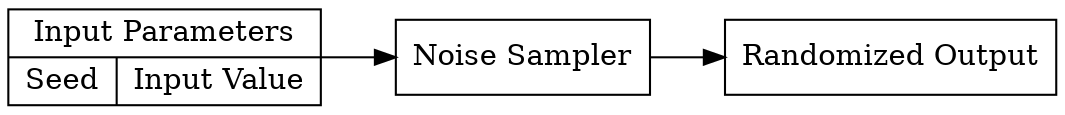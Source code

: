 digraph {

   node [shape=record]
   rankdir=LR

   input [label="Input Parameters|{Seed|Input Value}"]
   sampler [label="Noise Sampler"]
   output [label="Randomized Output"]

   input -> sampler
   sampler -> output
}